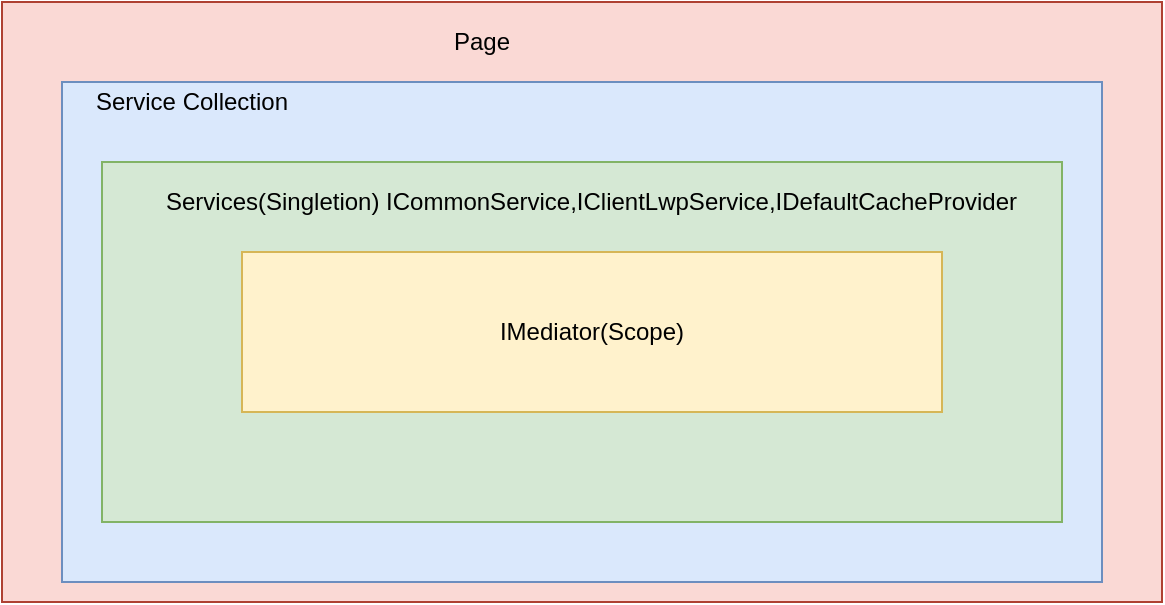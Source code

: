 <mxfile version="14.4.7" type="github">
  <diagram id="_vzSdO4paiWaXGIucQqC" name="Page-1">
    <mxGraphModel dx="782" dy="437" grid="1" gridSize="10" guides="1" tooltips="1" connect="1" arrows="1" fold="1" page="1" pageScale="1" pageWidth="850" pageHeight="1100" math="0" shadow="0">
      <root>
        <mxCell id="0" />
        <mxCell id="1" parent="0" />
        <mxCell id="utOfhiDsoG_AlEwx6CIt-6" value="" style="rounded=0;whiteSpace=wrap;html=1;fillColor=#fad9d5;strokeColor=#ae4132;" vertex="1" parent="1">
          <mxGeometry x="100" y="80" width="580" height="300" as="geometry" />
        </mxCell>
        <mxCell id="utOfhiDsoG_AlEwx6CIt-7" value="" style="rounded=0;whiteSpace=wrap;html=1;fillColor=#dae8fc;strokeColor=#6c8ebf;" vertex="1" parent="1">
          <mxGeometry x="130" y="120" width="520" height="250" as="geometry" />
        </mxCell>
        <mxCell id="utOfhiDsoG_AlEwx6CIt-8" value="" style="rounded=0;whiteSpace=wrap;html=1;fillColor=#d5e8d4;strokeColor=#82b366;" vertex="1" parent="1">
          <mxGeometry x="150" y="160" width="480" height="180" as="geometry" />
        </mxCell>
        <mxCell id="utOfhiDsoG_AlEwx6CIt-9" value="Page" style="text;html=1;strokeColor=none;fillColor=none;align=center;verticalAlign=middle;whiteSpace=wrap;rounded=0;" vertex="1" parent="1">
          <mxGeometry x="320" y="90" width="40" height="20" as="geometry" />
        </mxCell>
        <mxCell id="utOfhiDsoG_AlEwx6CIt-11" value="IMediator(Scope)" style="rounded=0;whiteSpace=wrap;html=1;fillColor=#fff2cc;strokeColor=#d6b656;" vertex="1" parent="1">
          <mxGeometry x="220" y="205" width="350" height="80" as="geometry" />
        </mxCell>
        <mxCell id="utOfhiDsoG_AlEwx6CIt-12" value="Service Collection" style="text;html=1;strokeColor=none;fillColor=none;align=center;verticalAlign=middle;whiteSpace=wrap;rounded=0;" vertex="1" parent="1">
          <mxGeometry x="140" y="120" width="110" height="20" as="geometry" />
        </mxCell>
        <mxCell id="utOfhiDsoG_AlEwx6CIt-13" value="Services(Singletion)&amp;nbsp;ICommonService,IClientLwpService,IDefaultCacheProvider" style="text;html=1;strokeColor=none;fillColor=none;align=left;verticalAlign=middle;whiteSpace=wrap;rounded=0;" vertex="1" parent="1">
          <mxGeometry x="180" y="170" width="380" height="20" as="geometry" />
        </mxCell>
      </root>
    </mxGraphModel>
  </diagram>
</mxfile>
